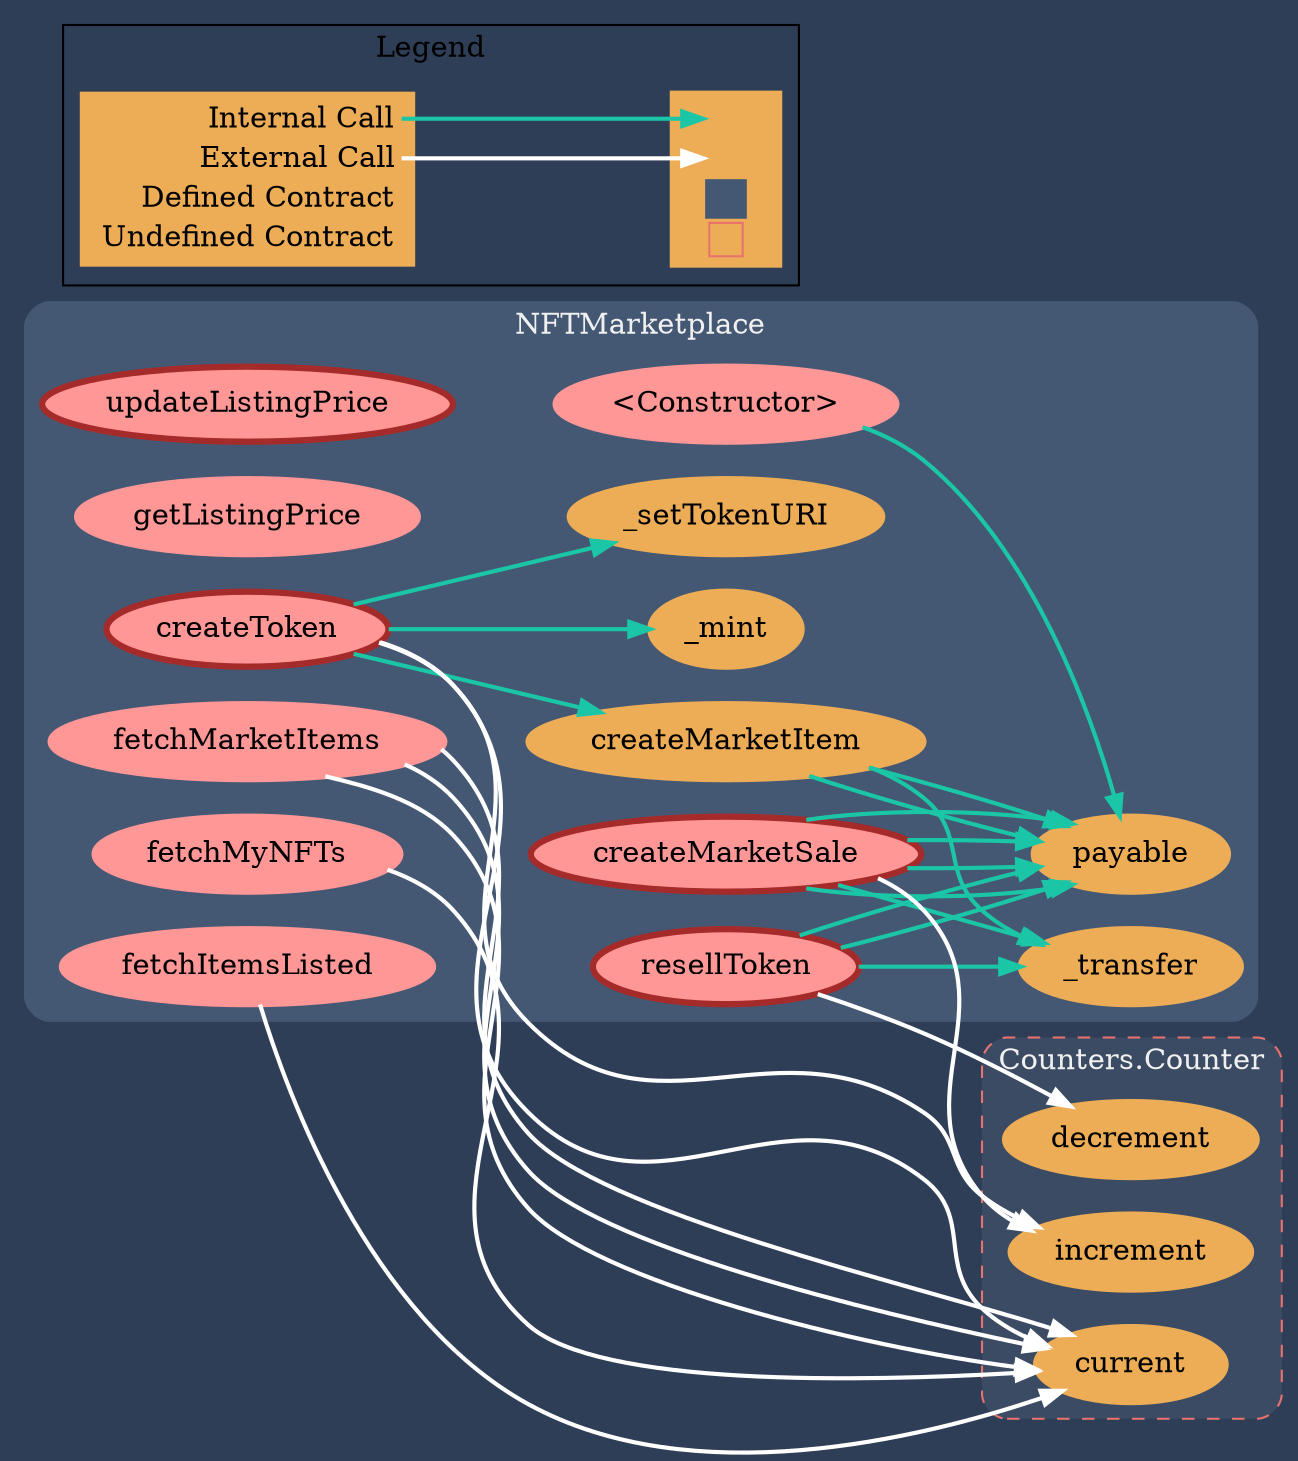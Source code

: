 digraph G {
  graph [ ratio = "auto", page = "100", compound =true, bgcolor = "#2e3e56" ];
  node [ style = "filled", fillcolor = "#edad56", color = "#edad56", penwidth =3 ];
  edge [ color = "#fcfcfc", penwidth =2, fontname = "helvetica Neue Ultra Light" ];
subgraph "clusterNFTMarketplace" {
  graph [ label = "NFTMarketplace", color = "#445773", fontcolor = "#f0f0f0", style = "rounded", bgcolor = "#445773" ];
  "NFTMarketplace.<Constructor>" [ label = "<Constructor>", color = "#FF9797", fillcolor = "#FF9797" ];
  "NFTMarketplace.updateListingPrice" [ label = "updateListingPrice", color = "brown", fillcolor = "#FF9797" ];
  "NFTMarketplace.getListingPrice" [ label = "getListingPrice", color = "#FF9797", fillcolor = "#FF9797" ];
  "NFTMarketplace.createToken" [ label = "createToken", color = "brown", fillcolor = "#FF9797" ];
  "NFTMarketplace.createMarketItem" [ label = "createMarketItem" ];
  "NFTMarketplace.resellToken" [ label = "resellToken", color = "brown", fillcolor = "#FF9797" ];
  "NFTMarketplace.createMarketSale" [ label = "createMarketSale", color = "brown", fillcolor = "#FF9797" ];
  "NFTMarketplace.fetchMarketItems" [ label = "fetchMarketItems", color = "#FF9797", fillcolor = "#FF9797" ];
  "NFTMarketplace.fetchMyNFTs" [ label = "fetchMyNFTs", color = "#FF9797", fillcolor = "#FF9797" ];
  "NFTMarketplace.fetchItemsListed" [ label = "fetchItemsListed", color = "#FF9797", fillcolor = "#FF9797" ];
  "NFTMarketplace.payable" [ label = "payable" ];
  "NFTMarketplace._mint" [ label = "_mint" ];
  "NFTMarketplace._setTokenURI" [ label = "_setTokenURI" ];
  "NFTMarketplace._transfer" [ label = "_transfer" ];
}

subgraph "clusterCounters.Counter" {
  graph [ label = "Counters.Counter", color = "#e8726d", fontcolor = "#f0f0f0", style = "rounded,dashed", bgcolor = "#3b4b63" ];
  "Counters.Counter.increment" [ label = "increment" ];
  "Counters.Counter.current" [ label = "current" ];
  "Counters.Counter.decrement" [ label = "decrement" ];
}

  "NFTMarketplace.<Constructor>";
  "NFTMarketplace.payable";
  "NFTMarketplace.createToken";
  "Counters.Counter.increment";
  "Counters.Counter.current";
  "NFTMarketplace._mint";
  "NFTMarketplace._setTokenURI";
  "NFTMarketplace.createMarketItem";
  "NFTMarketplace._transfer";
  "NFTMarketplace.resellToken";
  "Counters.Counter.decrement";
  "NFTMarketplace.createMarketSale";
  "NFTMarketplace.fetchMarketItems";
  "NFTMarketplace.fetchMyNFTs";
  "NFTMarketplace.fetchItemsListed";
  "NFTMarketplace.<Constructor>" -> "NFTMarketplace.payable" [ color = "#1bc6a6" ];
  "NFTMarketplace.createToken" -> "Counters.Counter.increment" [ color = "white" ];
  "NFTMarketplace.createToken" -> "Counters.Counter.current" [ color = "white" ];
  "NFTMarketplace.createToken" -> "NFTMarketplace._mint" [ color = "#1bc6a6" ];
  "NFTMarketplace.createToken" -> "NFTMarketplace._setTokenURI" [ color = "#1bc6a6" ];
  "NFTMarketplace.createToken" -> "NFTMarketplace.createMarketItem" [ color = "#1bc6a6" ];
  "NFTMarketplace.createMarketItem" -> "NFTMarketplace.payable" [ color = "#1bc6a6" ];
  "NFTMarketplace.createMarketItem" -> "NFTMarketplace.payable" [ color = "#1bc6a6" ];
  "NFTMarketplace.createMarketItem" -> "NFTMarketplace._transfer" [ color = "#1bc6a6" ];
  "NFTMarketplace.resellToken" -> "NFTMarketplace.payable" [ color = "#1bc6a6" ];
  "NFTMarketplace.resellToken" -> "NFTMarketplace.payable" [ color = "#1bc6a6" ];
  "NFTMarketplace.resellToken" -> "Counters.Counter.decrement" [ color = "white" ];
  "NFTMarketplace.resellToken" -> "NFTMarketplace._transfer" [ color = "#1bc6a6" ];
  "NFTMarketplace.createMarketSale" -> "NFTMarketplace.payable" [ color = "#1bc6a6" ];
  "NFTMarketplace.createMarketSale" -> "NFTMarketplace.payable" [ color = "#1bc6a6" ];
  "NFTMarketplace.createMarketSale" -> "Counters.Counter.increment" [ color = "white" ];
  "NFTMarketplace.createMarketSale" -> "NFTMarketplace._transfer" [ color = "#1bc6a6" ];
  "NFTMarketplace.createMarketSale" -> "NFTMarketplace.payable" [ color = "#1bc6a6" ];
  "NFTMarketplace.createMarketSale" -> "NFTMarketplace.payable" [ color = "#1bc6a6" ];
  "NFTMarketplace.fetchMarketItems" -> "Counters.Counter.current" [ color = "white" ];
  "NFTMarketplace.fetchMarketItems" -> "Counters.Counter.current" [ color = "white" ];
  "NFTMarketplace.fetchMarketItems" -> "Counters.Counter.current" [ color = "white" ];
  "NFTMarketplace.fetchMyNFTs" -> "Counters.Counter.current" [ color = "white" ];
  "NFTMarketplace.fetchItemsListed" -> "Counters.Counter.current" [ color = "white" ];


rankdir=LR
node [shape=plaintext]
subgraph cluster_01 { 
label = "Legend";
key [label=<<table border="0" cellpadding="2" cellspacing="0" cellborder="0">
  <tr><td align="right" port="i1">Internal Call</td></tr>
  <tr><td align="right" port="i2">External Call</td></tr>
  <tr><td align="right" port="i3">Defined Contract</td></tr>
  <tr><td align="right" port="i4">Undefined Contract</td></tr>
  </table>>]
key2 [label=<<table border="0" cellpadding="2" cellspacing="0" cellborder="0">
  <tr><td port="i1">&nbsp;&nbsp;&nbsp;</td></tr>
  <tr><td port="i2">&nbsp;&nbsp;&nbsp;</td></tr>
  <tr><td port="i3" bgcolor="#445773">&nbsp;&nbsp;&nbsp;</td></tr>
  <tr><td port="i4">
    <table border="1" cellborder="0" cellspacing="0" cellpadding="7" color="#e8726d">
      <tr>
       <td></td>
      </tr>
     </table>
  </td></tr>
  </table>>]
key:i1:e -> key2:i1:w [color="#1bc6a6"]
key:i2:e -> key2:i2:w [color="white"]
}
}
